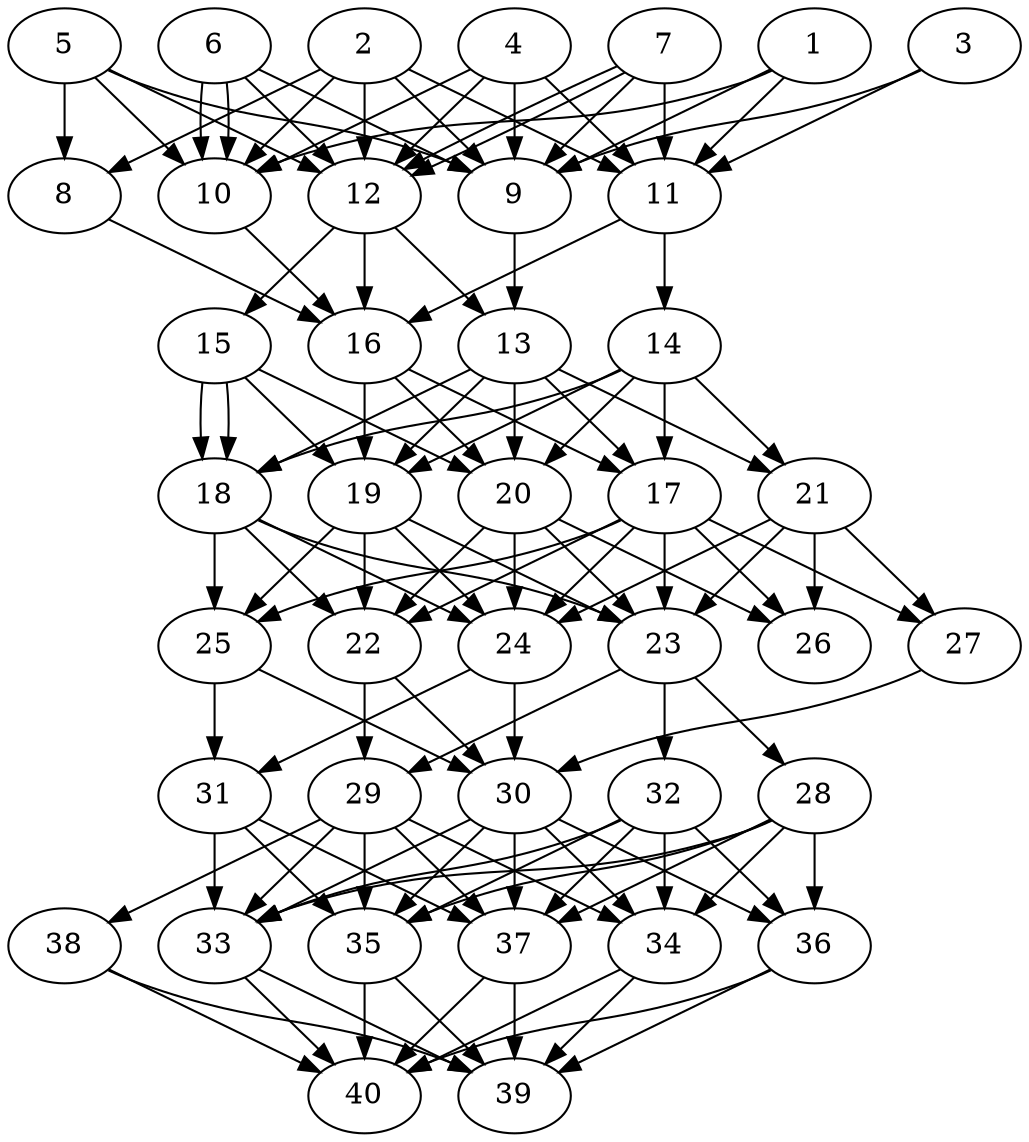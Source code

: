// DAG automatically generated by daggen at Thu Oct  3 14:06:50 2019
// ./daggen --dot -n 40 --ccr 0.4 --fat 0.5 --regular 0.7 --density 0.9 --mindata 5242880 --maxdata 52428800 
digraph G {
  1 [size="59668480", alpha="0.09", expect_size="23867392"] 
  1 -> 9 [size ="23867392"]
  1 -> 10 [size ="23867392"]
  1 -> 11 [size ="23867392"]
  2 [size="60776960", alpha="0.04", expect_size="24310784"] 
  2 -> 8 [size ="24310784"]
  2 -> 9 [size ="24310784"]
  2 -> 10 [size ="24310784"]
  2 -> 11 [size ="24310784"]
  2 -> 12 [size ="24310784"]
  3 [size="16819200", alpha="0.10", expect_size="6727680"] 
  3 -> 9 [size ="6727680"]
  3 -> 11 [size ="6727680"]
  4 [size="52160000", alpha="0.18", expect_size="20864000"] 
  4 -> 9 [size ="20864000"]
  4 -> 10 [size ="20864000"]
  4 -> 11 [size ="20864000"]
  4 -> 12 [size ="20864000"]
  5 [size="93388800", alpha="0.03", expect_size="37355520"] 
  5 -> 8 [size ="37355520"]
  5 -> 9 [size ="37355520"]
  5 -> 10 [size ="37355520"]
  5 -> 12 [size ="37355520"]
  6 [size="23006720", alpha="0.20", expect_size="9202688"] 
  6 -> 9 [size ="9202688"]
  6 -> 10 [size ="9202688"]
  6 -> 10 [size ="9202688"]
  6 -> 12 [size ="9202688"]
  7 [size="33139200", alpha="0.05", expect_size="13255680"] 
  7 -> 9 [size ="13255680"]
  7 -> 11 [size ="13255680"]
  7 -> 12 [size ="13255680"]
  7 -> 12 [size ="13255680"]
  8 [size="120266240", alpha="0.05", expect_size="48106496"] 
  8 -> 16 [size ="48106496"]
  9 [size="29685760", alpha="0.14", expect_size="11874304"] 
  9 -> 13 [size ="11874304"]
  10 [size="91148800", alpha="0.07", expect_size="36459520"] 
  10 -> 16 [size ="36459520"]
  11 [size="45888000", alpha="0.18", expect_size="18355200"] 
  11 -> 14 [size ="18355200"]
  11 -> 16 [size ="18355200"]
  12 [size="96739840", alpha="0.10", expect_size="38695936"] 
  12 -> 13 [size ="38695936"]
  12 -> 15 [size ="38695936"]
  12 -> 16 [size ="38695936"]
  13 [size="118136320", alpha="0.06", expect_size="47254528"] 
  13 -> 17 [size ="47254528"]
  13 -> 18 [size ="47254528"]
  13 -> 19 [size ="47254528"]
  13 -> 20 [size ="47254528"]
  13 -> 21 [size ="47254528"]
  14 [size="57894400", alpha="0.13", expect_size="23157760"] 
  14 -> 17 [size ="23157760"]
  14 -> 18 [size ="23157760"]
  14 -> 19 [size ="23157760"]
  14 -> 20 [size ="23157760"]
  14 -> 21 [size ="23157760"]
  15 [size="44725760", alpha="0.11", expect_size="17890304"] 
  15 -> 18 [size ="17890304"]
  15 -> 18 [size ="17890304"]
  15 -> 19 [size ="17890304"]
  15 -> 20 [size ="17890304"]
  16 [size="61391360", alpha="0.02", expect_size="24556544"] 
  16 -> 17 [size ="24556544"]
  16 -> 19 [size ="24556544"]
  16 -> 20 [size ="24556544"]
  17 [size="58511360", alpha="0.10", expect_size="23404544"] 
  17 -> 22 [size ="23404544"]
  17 -> 23 [size ="23404544"]
  17 -> 24 [size ="23404544"]
  17 -> 25 [size ="23404544"]
  17 -> 26 [size ="23404544"]
  17 -> 27 [size ="23404544"]
  18 [size="85652480", alpha="0.04", expect_size="34260992"] 
  18 -> 22 [size ="34260992"]
  18 -> 23 [size ="34260992"]
  18 -> 24 [size ="34260992"]
  18 -> 25 [size ="34260992"]
  19 [size="112750080", alpha="0.01", expect_size="45100032"] 
  19 -> 22 [size ="45100032"]
  19 -> 23 [size ="45100032"]
  19 -> 24 [size ="45100032"]
  19 -> 25 [size ="45100032"]
  20 [size="76925440", alpha="0.06", expect_size="30770176"] 
  20 -> 22 [size ="30770176"]
  20 -> 23 [size ="30770176"]
  20 -> 24 [size ="30770176"]
  20 -> 26 [size ="30770176"]
  21 [size="116459520", alpha="0.19", expect_size="46583808"] 
  21 -> 23 [size ="46583808"]
  21 -> 24 [size ="46583808"]
  21 -> 26 [size ="46583808"]
  21 -> 27 [size ="46583808"]
  22 [size="104488960", alpha="0.19", expect_size="41795584"] 
  22 -> 29 [size ="41795584"]
  22 -> 30 [size ="41795584"]
  23 [size="48148480", alpha="0.01", expect_size="19259392"] 
  23 -> 28 [size ="19259392"]
  23 -> 29 [size ="19259392"]
  23 -> 32 [size ="19259392"]
  24 [size="80747520", alpha="0.09", expect_size="32299008"] 
  24 -> 30 [size ="32299008"]
  24 -> 31 [size ="32299008"]
  25 [size="40936960", alpha="0.10", expect_size="16374784"] 
  25 -> 30 [size ="16374784"]
  25 -> 31 [size ="16374784"]
  26 [size="105576960", alpha="0.14", expect_size="42230784"] 
  27 [size="118604800", alpha="0.00", expect_size="47441920"] 
  27 -> 30 [size ="47441920"]
  28 [size="58726400", alpha="0.05", expect_size="23490560"] 
  28 -> 33 [size ="23490560"]
  28 -> 34 [size ="23490560"]
  28 -> 35 [size ="23490560"]
  28 -> 36 [size ="23490560"]
  28 -> 37 [size ="23490560"]
  29 [size="80972800", alpha="0.13", expect_size="32389120"] 
  29 -> 33 [size ="32389120"]
  29 -> 34 [size ="32389120"]
  29 -> 35 [size ="32389120"]
  29 -> 37 [size ="32389120"]
  29 -> 38 [size ="32389120"]
  30 [size="87083520", alpha="0.14", expect_size="34833408"] 
  30 -> 33 [size ="34833408"]
  30 -> 34 [size ="34833408"]
  30 -> 35 [size ="34833408"]
  30 -> 36 [size ="34833408"]
  30 -> 37 [size ="34833408"]
  31 [size="121538560", alpha="0.00", expect_size="48615424"] 
  31 -> 33 [size ="48615424"]
  31 -> 35 [size ="48615424"]
  31 -> 37 [size ="48615424"]
  32 [size="112934400", alpha="0.01", expect_size="45173760"] 
  32 -> 33 [size ="45173760"]
  32 -> 34 [size ="45173760"]
  32 -> 35 [size ="45173760"]
  32 -> 36 [size ="45173760"]
  32 -> 37 [size ="45173760"]
  33 [size="108945920", alpha="0.20", expect_size="43578368"] 
  33 -> 39 [size ="43578368"]
  33 -> 40 [size ="43578368"]
  34 [size="113285120", alpha="0.06", expect_size="45314048"] 
  34 -> 39 [size ="45314048"]
  34 -> 40 [size ="45314048"]
  35 [size="47037440", alpha="0.17", expect_size="18814976"] 
  35 -> 39 [size ="18814976"]
  35 -> 40 [size ="18814976"]
  36 [size="108456960", alpha="0.17", expect_size="43382784"] 
  36 -> 39 [size ="43382784"]
  36 -> 40 [size ="43382784"]
  37 [size="71508480", alpha="0.04", expect_size="28603392"] 
  37 -> 39 [size ="28603392"]
  37 -> 40 [size ="28603392"]
  38 [size="74191360", alpha="0.04", expect_size="29676544"] 
  38 -> 39 [size ="29676544"]
  38 -> 40 [size ="29676544"]
  39 [size="105704960", alpha="0.00", expect_size="42281984"] 
  40 [size="64663040", alpha="0.07", expect_size="25865216"] 
}

